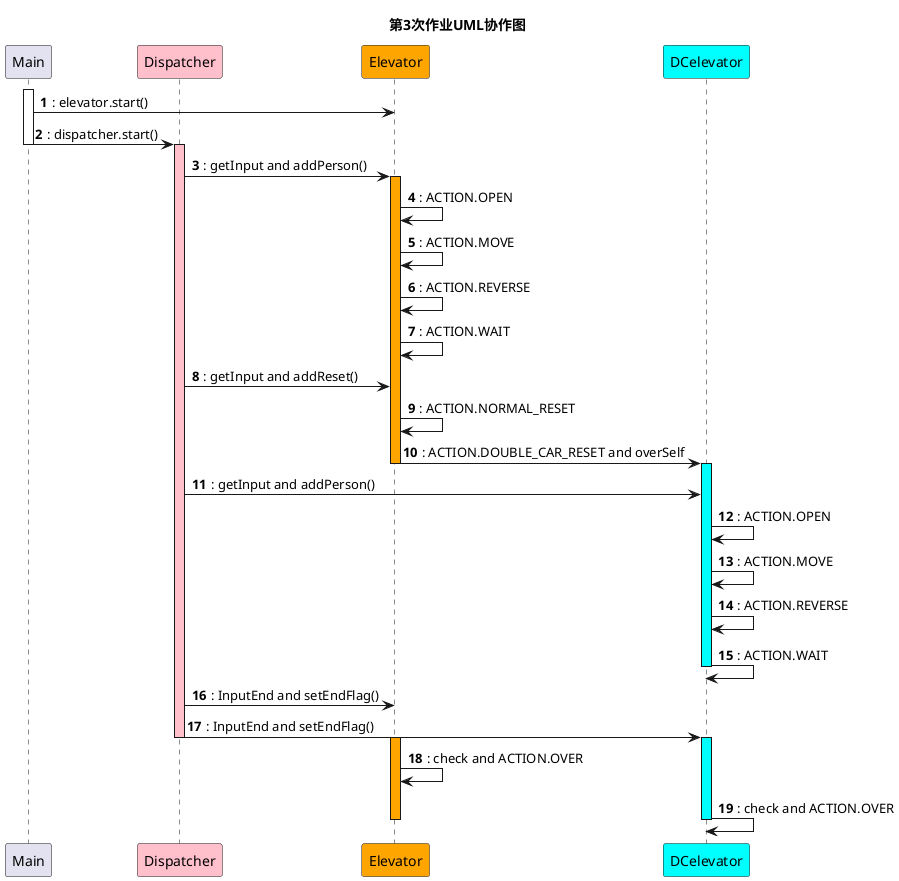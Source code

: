 @startuml
title 第3次作业UML协作图
autonumber
participant Main
participant Dispatcher #pink
participant Elevator #orange
participant DCelevator #cyan
activate Main
Main -> Elevator : : elevator.start()
Main -> Dispatcher: : dispatcher.start()
deactivate Main
activate Dispatcher #pink
Dispatcher -> Elevator : : getInput and addPerson()
activate Elevator #orange
Elevator -> Elevator : : ACTION.OPEN
Elevator -> Elevator : : ACTION.MOVE
Elevator -> Elevator : : ACTION.REVERSE
Elevator -> Elevator : : ACTION.WAIT
Dispatcher -> Elevator : : getInput and addReset()
Elevator -> Elevator : : ACTION.NORMAL_RESET
Elevator -> DCelevator : : ACTION.DOUBLE_CAR_RESET and overSelf
deactivate Elevator
activate DCelevator #cyan
Dispatcher -> DCelevator : : getInput and addPerson()
DCelevator -> DCelevator : : ACTION.OPEN
DCelevator -> DCelevator : : ACTION.MOVE
DCelevator -> DCelevator : : ACTION.REVERSE
DCelevator -> DCelevator : : ACTION.WAIT
deactivate DCelevator
Dispatcher -> Elevator : : InputEnd and setEndFlag()
Dispatcher -> DCelevator : : InputEnd and setEndFlag()

deactivate Dispatcher
activate DCelevator #cyan
activate Elevator #orange
Elevator -> Elevator : : check and ACTION.OVER
DCelevator -> DCelevator : : check and ACTION.OVER
deactivate Elevator
deactivate DCelevator

@enduml
